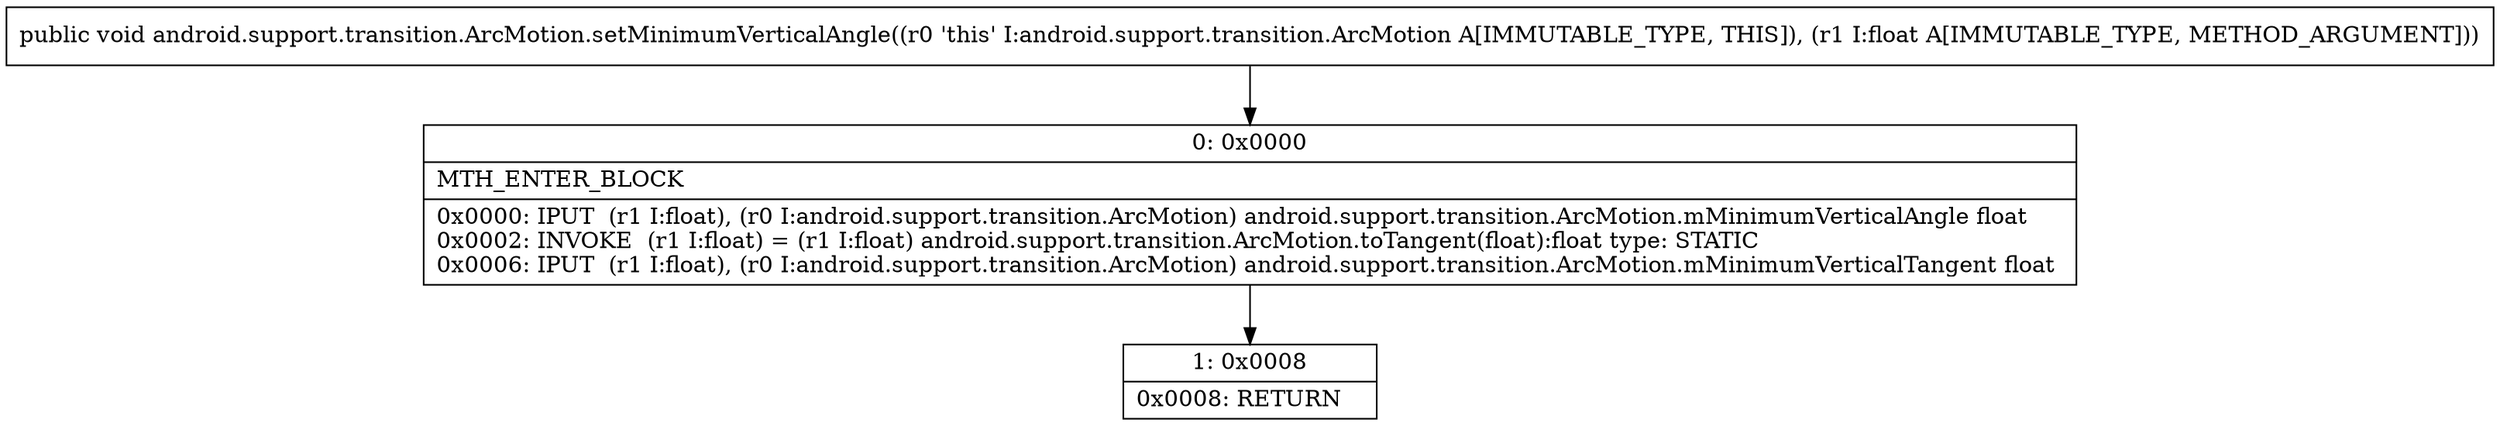 digraph "CFG forandroid.support.transition.ArcMotion.setMinimumVerticalAngle(F)V" {
Node_0 [shape=record,label="{0\:\ 0x0000|MTH_ENTER_BLOCK\l|0x0000: IPUT  (r1 I:float), (r0 I:android.support.transition.ArcMotion) android.support.transition.ArcMotion.mMinimumVerticalAngle float \l0x0002: INVOKE  (r1 I:float) = (r1 I:float) android.support.transition.ArcMotion.toTangent(float):float type: STATIC \l0x0006: IPUT  (r1 I:float), (r0 I:android.support.transition.ArcMotion) android.support.transition.ArcMotion.mMinimumVerticalTangent float \l}"];
Node_1 [shape=record,label="{1\:\ 0x0008|0x0008: RETURN   \l}"];
MethodNode[shape=record,label="{public void android.support.transition.ArcMotion.setMinimumVerticalAngle((r0 'this' I:android.support.transition.ArcMotion A[IMMUTABLE_TYPE, THIS]), (r1 I:float A[IMMUTABLE_TYPE, METHOD_ARGUMENT])) }"];
MethodNode -> Node_0;
Node_0 -> Node_1;
}

